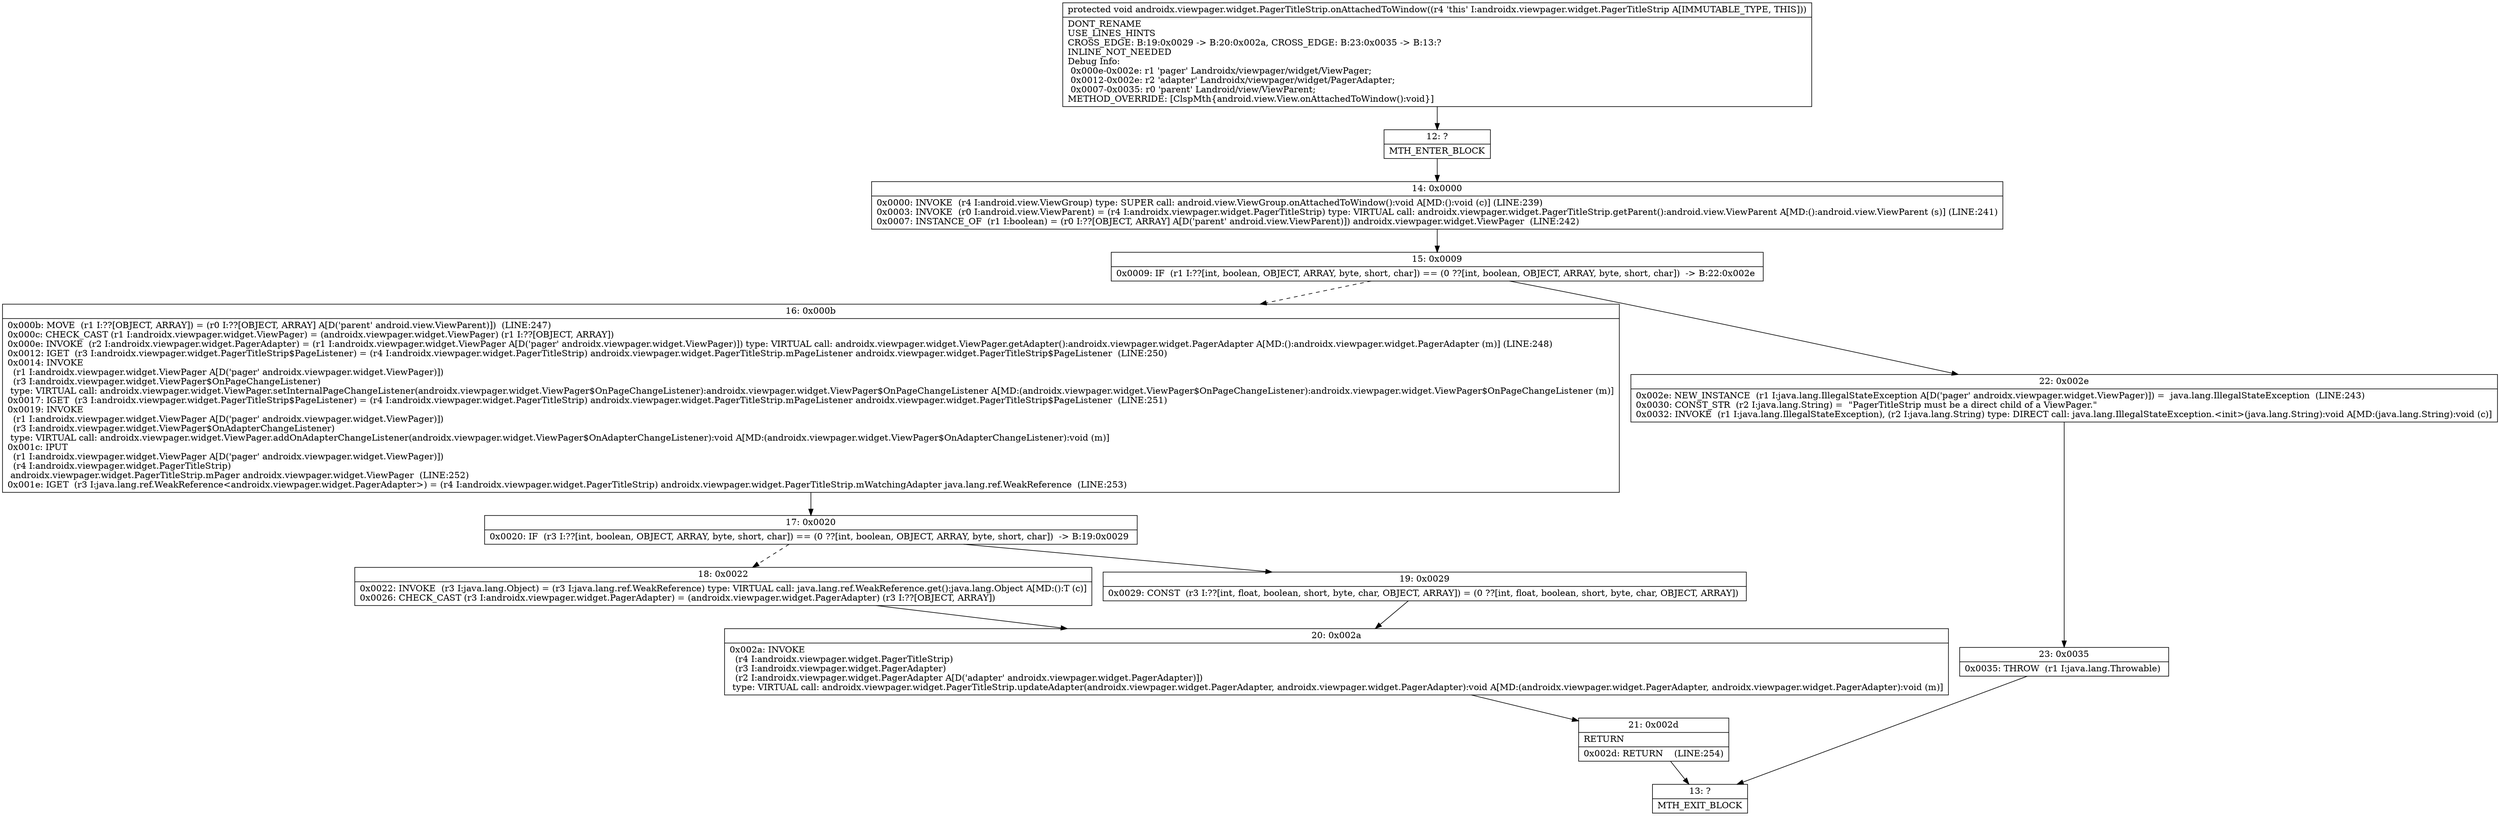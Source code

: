 digraph "CFG forandroidx.viewpager.widget.PagerTitleStrip.onAttachedToWindow()V" {
Node_12 [shape=record,label="{12\:\ ?|MTH_ENTER_BLOCK\l}"];
Node_14 [shape=record,label="{14\:\ 0x0000|0x0000: INVOKE  (r4 I:android.view.ViewGroup) type: SUPER call: android.view.ViewGroup.onAttachedToWindow():void A[MD:():void (c)] (LINE:239)\l0x0003: INVOKE  (r0 I:android.view.ViewParent) = (r4 I:androidx.viewpager.widget.PagerTitleStrip) type: VIRTUAL call: androidx.viewpager.widget.PagerTitleStrip.getParent():android.view.ViewParent A[MD:():android.view.ViewParent (s)] (LINE:241)\l0x0007: INSTANCE_OF  (r1 I:boolean) = (r0 I:??[OBJECT, ARRAY] A[D('parent' android.view.ViewParent)]) androidx.viewpager.widget.ViewPager  (LINE:242)\l}"];
Node_15 [shape=record,label="{15\:\ 0x0009|0x0009: IF  (r1 I:??[int, boolean, OBJECT, ARRAY, byte, short, char]) == (0 ??[int, boolean, OBJECT, ARRAY, byte, short, char])  \-\> B:22:0x002e \l}"];
Node_16 [shape=record,label="{16\:\ 0x000b|0x000b: MOVE  (r1 I:??[OBJECT, ARRAY]) = (r0 I:??[OBJECT, ARRAY] A[D('parent' android.view.ViewParent)])  (LINE:247)\l0x000c: CHECK_CAST (r1 I:androidx.viewpager.widget.ViewPager) = (androidx.viewpager.widget.ViewPager) (r1 I:??[OBJECT, ARRAY]) \l0x000e: INVOKE  (r2 I:androidx.viewpager.widget.PagerAdapter) = (r1 I:androidx.viewpager.widget.ViewPager A[D('pager' androidx.viewpager.widget.ViewPager)]) type: VIRTUAL call: androidx.viewpager.widget.ViewPager.getAdapter():androidx.viewpager.widget.PagerAdapter A[MD:():androidx.viewpager.widget.PagerAdapter (m)] (LINE:248)\l0x0012: IGET  (r3 I:androidx.viewpager.widget.PagerTitleStrip$PageListener) = (r4 I:androidx.viewpager.widget.PagerTitleStrip) androidx.viewpager.widget.PagerTitleStrip.mPageListener androidx.viewpager.widget.PagerTitleStrip$PageListener  (LINE:250)\l0x0014: INVOKE  \l  (r1 I:androidx.viewpager.widget.ViewPager A[D('pager' androidx.viewpager.widget.ViewPager)])\l  (r3 I:androidx.viewpager.widget.ViewPager$OnPageChangeListener)\l type: VIRTUAL call: androidx.viewpager.widget.ViewPager.setInternalPageChangeListener(androidx.viewpager.widget.ViewPager$OnPageChangeListener):androidx.viewpager.widget.ViewPager$OnPageChangeListener A[MD:(androidx.viewpager.widget.ViewPager$OnPageChangeListener):androidx.viewpager.widget.ViewPager$OnPageChangeListener (m)]\l0x0017: IGET  (r3 I:androidx.viewpager.widget.PagerTitleStrip$PageListener) = (r4 I:androidx.viewpager.widget.PagerTitleStrip) androidx.viewpager.widget.PagerTitleStrip.mPageListener androidx.viewpager.widget.PagerTitleStrip$PageListener  (LINE:251)\l0x0019: INVOKE  \l  (r1 I:androidx.viewpager.widget.ViewPager A[D('pager' androidx.viewpager.widget.ViewPager)])\l  (r3 I:androidx.viewpager.widget.ViewPager$OnAdapterChangeListener)\l type: VIRTUAL call: androidx.viewpager.widget.ViewPager.addOnAdapterChangeListener(androidx.viewpager.widget.ViewPager$OnAdapterChangeListener):void A[MD:(androidx.viewpager.widget.ViewPager$OnAdapterChangeListener):void (m)]\l0x001c: IPUT  \l  (r1 I:androidx.viewpager.widget.ViewPager A[D('pager' androidx.viewpager.widget.ViewPager)])\l  (r4 I:androidx.viewpager.widget.PagerTitleStrip)\l androidx.viewpager.widget.PagerTitleStrip.mPager androidx.viewpager.widget.ViewPager  (LINE:252)\l0x001e: IGET  (r3 I:java.lang.ref.WeakReference\<androidx.viewpager.widget.PagerAdapter\>) = (r4 I:androidx.viewpager.widget.PagerTitleStrip) androidx.viewpager.widget.PagerTitleStrip.mWatchingAdapter java.lang.ref.WeakReference  (LINE:253)\l}"];
Node_17 [shape=record,label="{17\:\ 0x0020|0x0020: IF  (r3 I:??[int, boolean, OBJECT, ARRAY, byte, short, char]) == (0 ??[int, boolean, OBJECT, ARRAY, byte, short, char])  \-\> B:19:0x0029 \l}"];
Node_18 [shape=record,label="{18\:\ 0x0022|0x0022: INVOKE  (r3 I:java.lang.Object) = (r3 I:java.lang.ref.WeakReference) type: VIRTUAL call: java.lang.ref.WeakReference.get():java.lang.Object A[MD:():T (c)]\l0x0026: CHECK_CAST (r3 I:androidx.viewpager.widget.PagerAdapter) = (androidx.viewpager.widget.PagerAdapter) (r3 I:??[OBJECT, ARRAY]) \l}"];
Node_20 [shape=record,label="{20\:\ 0x002a|0x002a: INVOKE  \l  (r4 I:androidx.viewpager.widget.PagerTitleStrip)\l  (r3 I:androidx.viewpager.widget.PagerAdapter)\l  (r2 I:androidx.viewpager.widget.PagerAdapter A[D('adapter' androidx.viewpager.widget.PagerAdapter)])\l type: VIRTUAL call: androidx.viewpager.widget.PagerTitleStrip.updateAdapter(androidx.viewpager.widget.PagerAdapter, androidx.viewpager.widget.PagerAdapter):void A[MD:(androidx.viewpager.widget.PagerAdapter, androidx.viewpager.widget.PagerAdapter):void (m)]\l}"];
Node_21 [shape=record,label="{21\:\ 0x002d|RETURN\l|0x002d: RETURN    (LINE:254)\l}"];
Node_13 [shape=record,label="{13\:\ ?|MTH_EXIT_BLOCK\l}"];
Node_19 [shape=record,label="{19\:\ 0x0029|0x0029: CONST  (r3 I:??[int, float, boolean, short, byte, char, OBJECT, ARRAY]) = (0 ??[int, float, boolean, short, byte, char, OBJECT, ARRAY]) \l}"];
Node_22 [shape=record,label="{22\:\ 0x002e|0x002e: NEW_INSTANCE  (r1 I:java.lang.IllegalStateException A[D('pager' androidx.viewpager.widget.ViewPager)]) =  java.lang.IllegalStateException  (LINE:243)\l0x0030: CONST_STR  (r2 I:java.lang.String) =  \"PagerTitleStrip must be a direct child of a ViewPager.\" \l0x0032: INVOKE  (r1 I:java.lang.IllegalStateException), (r2 I:java.lang.String) type: DIRECT call: java.lang.IllegalStateException.\<init\>(java.lang.String):void A[MD:(java.lang.String):void (c)]\l}"];
Node_23 [shape=record,label="{23\:\ 0x0035|0x0035: THROW  (r1 I:java.lang.Throwable) \l}"];
MethodNode[shape=record,label="{protected void androidx.viewpager.widget.PagerTitleStrip.onAttachedToWindow((r4 'this' I:androidx.viewpager.widget.PagerTitleStrip A[IMMUTABLE_TYPE, THIS]))  | DONT_RENAME\lUSE_LINES_HINTS\lCROSS_EDGE: B:19:0x0029 \-\> B:20:0x002a, CROSS_EDGE: B:23:0x0035 \-\> B:13:?\lINLINE_NOT_NEEDED\lDebug Info:\l  0x000e\-0x002e: r1 'pager' Landroidx\/viewpager\/widget\/ViewPager;\l  0x0012\-0x002e: r2 'adapter' Landroidx\/viewpager\/widget\/PagerAdapter;\l  0x0007\-0x0035: r0 'parent' Landroid\/view\/ViewParent;\lMETHOD_OVERRIDE: [ClspMth\{android.view.View.onAttachedToWindow():void\}]\l}"];
MethodNode -> Node_12;Node_12 -> Node_14;
Node_14 -> Node_15;
Node_15 -> Node_16[style=dashed];
Node_15 -> Node_22;
Node_16 -> Node_17;
Node_17 -> Node_18[style=dashed];
Node_17 -> Node_19;
Node_18 -> Node_20;
Node_20 -> Node_21;
Node_21 -> Node_13;
Node_19 -> Node_20;
Node_22 -> Node_23;
Node_23 -> Node_13;
}

